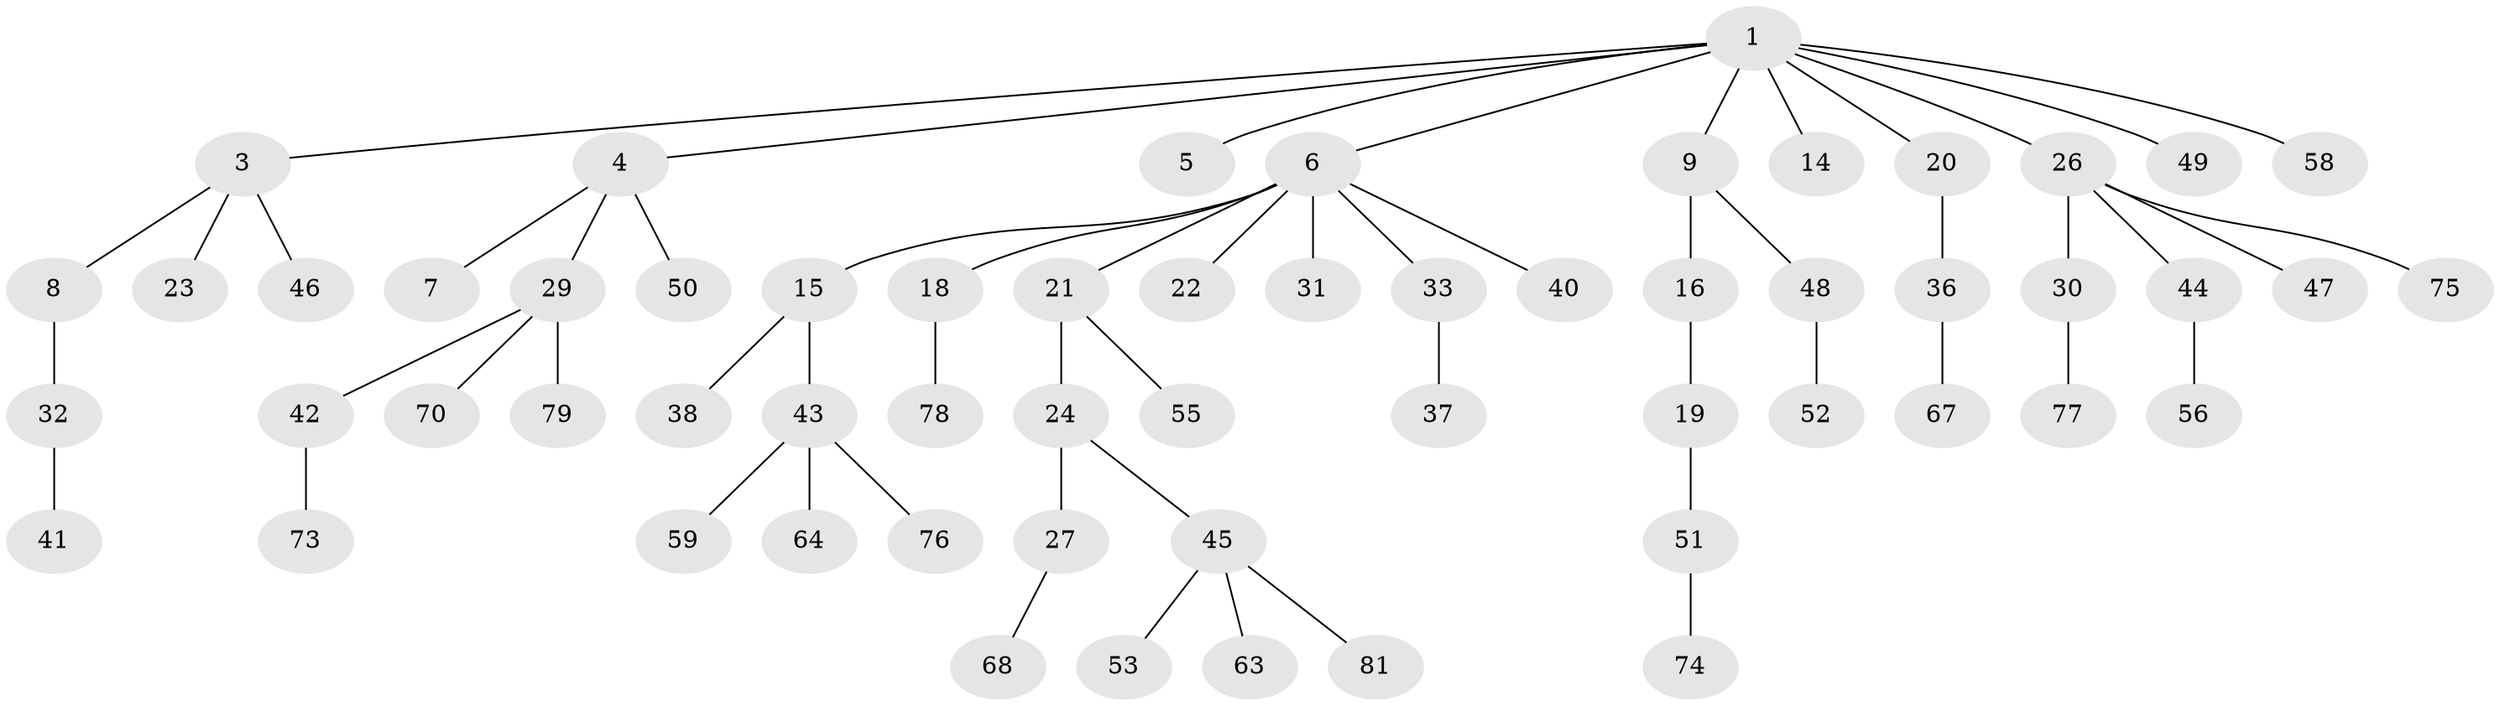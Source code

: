 // original degree distribution, {4: 0.07058823529411765, 8: 0.011764705882352941, 6: 0.011764705882352941, 3: 0.10588235294117647, 2: 0.27058823529411763, 1: 0.49411764705882355, 5: 0.03529411764705882}
// Generated by graph-tools (version 1.1) at 2025/19/03/04/25 18:19:15]
// undirected, 59 vertices, 58 edges
graph export_dot {
graph [start="1"]
  node [color=gray90,style=filled];
  1 [super="+2"];
  3 [super="+34+28"];
  4 [super="+25"];
  5 [super="+60+65"];
  6 [super="+10"];
  7 [super="+11+17"];
  8;
  9 [super="+83"];
  14;
  15 [super="+39"];
  16;
  18;
  19;
  20;
  21;
  22;
  23;
  24;
  26;
  27;
  29 [super="+35"];
  30;
  31;
  32;
  33;
  36;
  37 [super="+84"];
  38;
  40;
  41;
  42;
  43 [super="+57"];
  44;
  45;
  46;
  47;
  48 [super="+54"];
  49 [super="+82"];
  50 [super="+62"];
  51;
  52 [super="+61"];
  53 [super="+72"];
  55;
  56;
  58;
  59;
  63;
  64;
  67;
  68;
  70;
  73;
  74;
  75;
  76;
  77;
  78;
  79;
  81;
  1 -- 5;
  1 -- 26;
  1 -- 49;
  1 -- 3;
  1 -- 4;
  1 -- 6;
  1 -- 9;
  1 -- 14;
  1 -- 20;
  1 -- 58;
  3 -- 8;
  3 -- 23;
  3 -- 46;
  4 -- 7;
  4 -- 29;
  4 -- 50;
  6 -- 15;
  6 -- 33;
  6 -- 18;
  6 -- 21;
  6 -- 22;
  6 -- 40;
  6 -- 31;
  8 -- 32;
  9 -- 16;
  9 -- 48;
  15 -- 38;
  15 -- 43;
  16 -- 19;
  18 -- 78;
  19 -- 51;
  20 -- 36;
  21 -- 24;
  21 -- 55;
  24 -- 27;
  24 -- 45;
  26 -- 30;
  26 -- 44;
  26 -- 47;
  26 -- 75;
  27 -- 68;
  29 -- 42;
  29 -- 70;
  29 -- 79;
  30 -- 77;
  32 -- 41;
  33 -- 37;
  36 -- 67;
  42 -- 73;
  43 -- 59;
  43 -- 64;
  43 -- 76;
  44 -- 56;
  45 -- 53;
  45 -- 63;
  45 -- 81;
  48 -- 52;
  51 -- 74;
}
